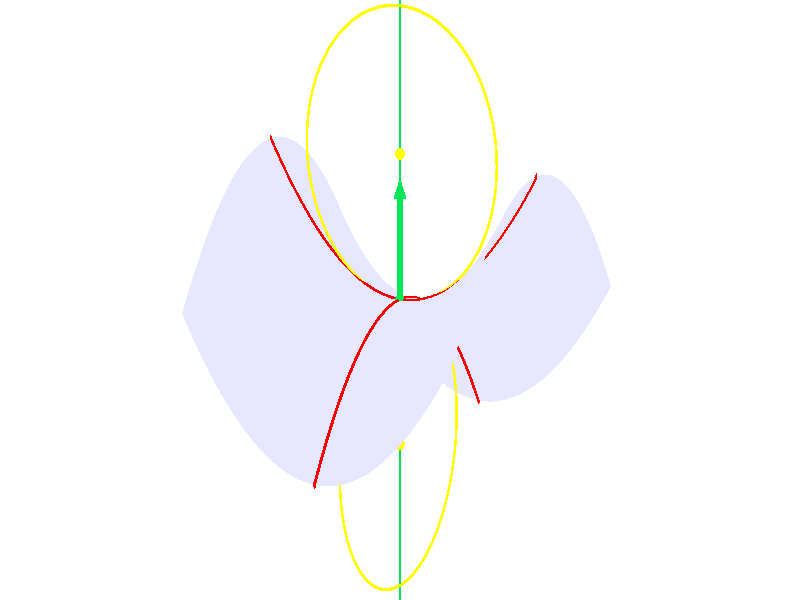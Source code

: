 //
// hauptkruemmungen.pov -- Visualisierung
//
// (c) 2017 Prof Dr Andreas Müller, Hochschule Rapperswil
//
#version 3.7;
#include "colors.inc"
global_settings {
        assumed_gamma 1
}

#declare imagescale = 0.15;

camera {
        location <-10, 4, 16>
        look_at <0.0, 0.0, 0.0>
        right 16/9 * x * imagescale
        up y * imagescale
}

light_source { <1, 5, 10> color White }
sky_sphere {
        pigment {
                color <1,1,1>
        }
}

#declare a = 0.7;

#macro flaeche(U, V)
	<U, a * (U*U-V*V), V>
#end

#declare Steps = 100;

#declare Umin = -1;
#declare Umax = +1;
#declare Ustep = (Umax - Umin) / Steps;

#declare Vmin = -1;
#declare Vmax = +1;
#declare Vstep = (Vmax - Vmin) / Steps;

#macro fquad(U, V)
	triangle {
		flaeche(U, V),
		flaeche(U + Ustep, V),
		flaeche(U + Ustep, V + Vstep)
	}
	triangle {
		flaeche(U, V),
		flaeche(U + Ustep, V + Vstep),
		flaeche(U, V + Vstep)
	}
#end

mesh {
#declare U = Umin;
#while (U < Umax - Ustep/2)
	#declare V = Vmin;
	#while (V < Vmax - Vstep/2)
		fquad(U, V)
		#declare V = V + Vstep;
	#end
	#declare U = U + Ustep;
#end
	pigment {
		color rgbf<0.8,0.8,1,0.3>
	}
}

union {
	sphere { <0,0,0>, 0.03 }
	cylinder { <0,0,0>, <0,0.5,0>, 0.02 }
	cone { <0,0.5,0>, 0.04, <0,0.6,0>, 0 }
	cylinder { <0,-2,0>, <0,2,0>, 0.005 }
	pigment {
		color rgb<0,0.8,0.1>
	}
}

#declare ang = 0;

#macro kreis(ang,phi)
	rho * (<cos(ang), 0, sin(ang)> * sin(phi) + <0, 1, 0> * (1 + cos(phi)))
#end

#declare sign = function (x) {select(x,-1,0,1)};

#macro kurven(ang)

#declare Tmin = -2;
#declare Tmax = 2;
#declare Tstep = (Tmax - Tmin) / Steps;

intersection {
	union {
		#declare T = Tmin;
		#while (T < Tmax - Tstep/2)
			sphere { flaeche(T * cos(ang), T * sin(ang)), 0.01 }
			cylinder {
				flaeche(T * cos(ang), T * sin(ang)),
				flaeche((T + Tstep) * cos(ang), (T + Tstep) * sin(ang)),
				0.01
			}
				
			#declare T = T + Tstep;
		#end
	}
	box { <-1,-1,-1>, <1,1,1> }
	pigment {
		color rgb<1,0,0>
	}
}

#declare kappa2 = cos(ang) * cos(ang) - sin(ang) * sin(ang);
#declare kappa = abs(kappa2) * a * 2 * sign(kappa2);
#declare rho = 1/kappa;

#declare phimin = 0;
#declare phimax = 2 * pi;
#declare phistep = (phimax - phimin) / Steps;
union {
	sphere { <0,rho,0>, 0.03 }
#declare phi = phimin;
#while (phi < phimax - phistep/2)
	sphere { kreis(ang,phi), 0.01 * 0.8 }
	cylinder { kreis(ang,phi), kreis(ang,phi + phistep), 0.01 * 0.8 }
	#declare phi = phi + phistep;
#end
	pigment {
		color rgb<1,1,0>
	}
}

#end

kurven(0)
kurven(pi/2)
